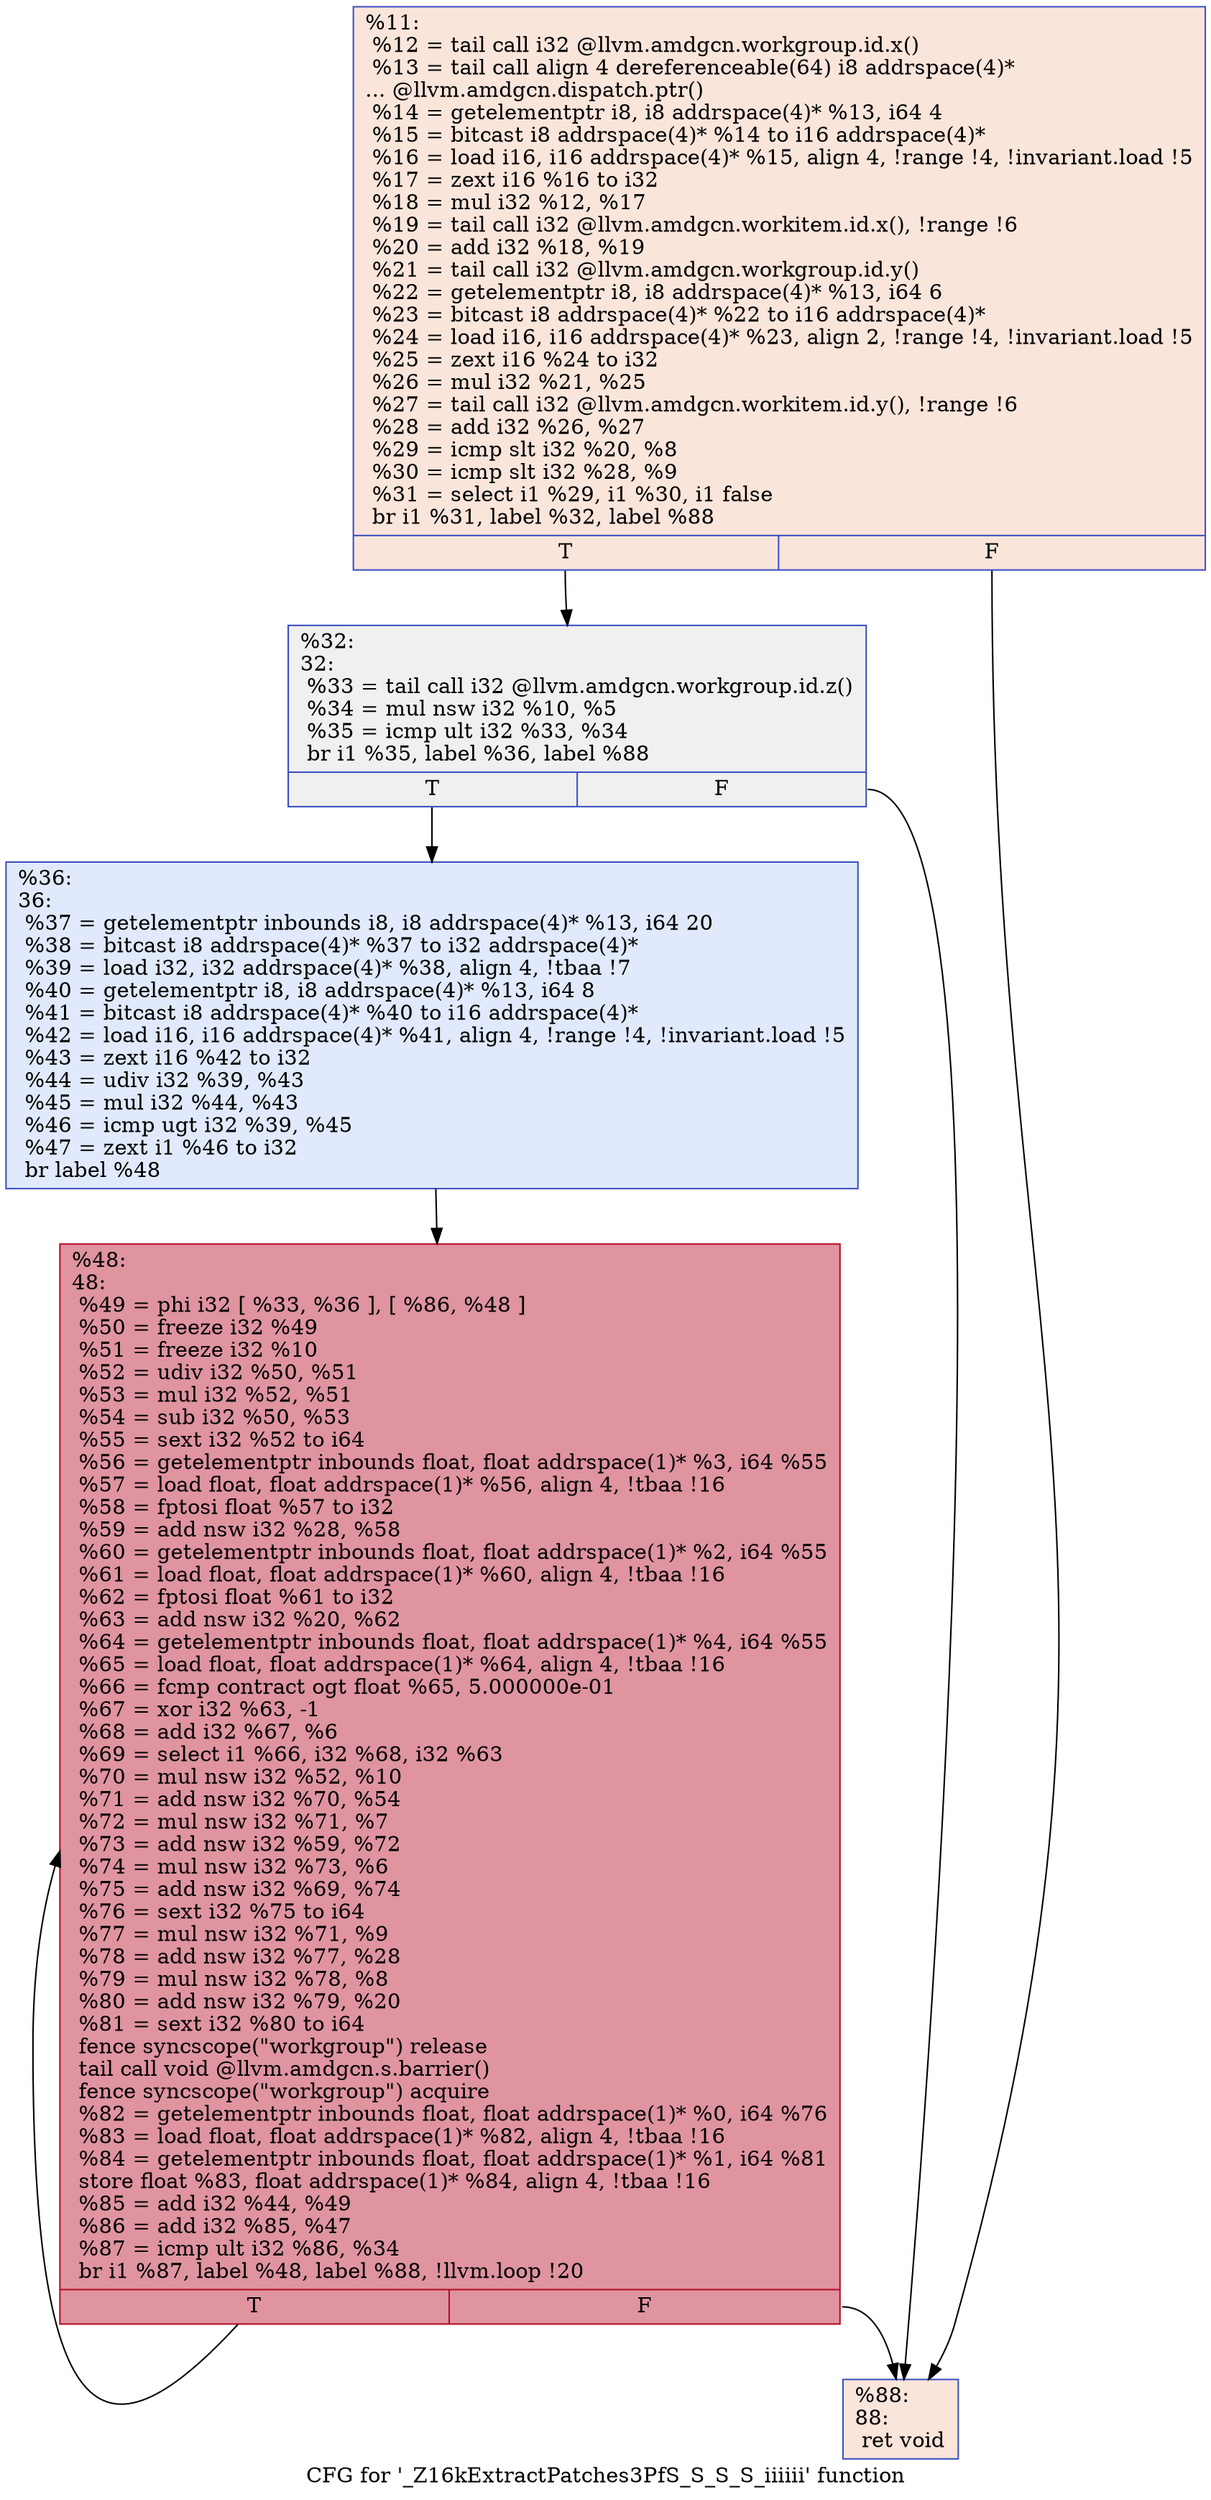 digraph "CFG for '_Z16kExtractPatches3PfS_S_S_S_iiiiii' function" {
	label="CFG for '_Z16kExtractPatches3PfS_S_S_S_iiiiii' function";

	Node0x4d2d510 [shape=record,color="#3d50c3ff", style=filled, fillcolor="#f4c5ad70",label="{%11:\l  %12 = tail call i32 @llvm.amdgcn.workgroup.id.x()\l  %13 = tail call align 4 dereferenceable(64) i8 addrspace(4)*\l... @llvm.amdgcn.dispatch.ptr()\l  %14 = getelementptr i8, i8 addrspace(4)* %13, i64 4\l  %15 = bitcast i8 addrspace(4)* %14 to i16 addrspace(4)*\l  %16 = load i16, i16 addrspace(4)* %15, align 4, !range !4, !invariant.load !5\l  %17 = zext i16 %16 to i32\l  %18 = mul i32 %12, %17\l  %19 = tail call i32 @llvm.amdgcn.workitem.id.x(), !range !6\l  %20 = add i32 %18, %19\l  %21 = tail call i32 @llvm.amdgcn.workgroup.id.y()\l  %22 = getelementptr i8, i8 addrspace(4)* %13, i64 6\l  %23 = bitcast i8 addrspace(4)* %22 to i16 addrspace(4)*\l  %24 = load i16, i16 addrspace(4)* %23, align 2, !range !4, !invariant.load !5\l  %25 = zext i16 %24 to i32\l  %26 = mul i32 %21, %25\l  %27 = tail call i32 @llvm.amdgcn.workitem.id.y(), !range !6\l  %28 = add i32 %26, %27\l  %29 = icmp slt i32 %20, %8\l  %30 = icmp slt i32 %28, %9\l  %31 = select i1 %29, i1 %30, i1 false\l  br i1 %31, label %32, label %88\l|{<s0>T|<s1>F}}"];
	Node0x4d2d510:s0 -> Node0x4d31b30;
	Node0x4d2d510:s1 -> Node0x4d31bc0;
	Node0x4d31b30 [shape=record,color="#3d50c3ff", style=filled, fillcolor="#dedcdb70",label="{%32:\l32:                                               \l  %33 = tail call i32 @llvm.amdgcn.workgroup.id.z()\l  %34 = mul nsw i32 %10, %5\l  %35 = icmp ult i32 %33, %34\l  br i1 %35, label %36, label %88\l|{<s0>T|<s1>F}}"];
	Node0x4d31b30:s0 -> Node0x4d32100;
	Node0x4d31b30:s1 -> Node0x4d31bc0;
	Node0x4d32100 [shape=record,color="#3d50c3ff", style=filled, fillcolor="#b9d0f970",label="{%36:\l36:                                               \l  %37 = getelementptr inbounds i8, i8 addrspace(4)* %13, i64 20\l  %38 = bitcast i8 addrspace(4)* %37 to i32 addrspace(4)*\l  %39 = load i32, i32 addrspace(4)* %38, align 4, !tbaa !7\l  %40 = getelementptr i8, i8 addrspace(4)* %13, i64 8\l  %41 = bitcast i8 addrspace(4)* %40 to i16 addrspace(4)*\l  %42 = load i16, i16 addrspace(4)* %41, align 4, !range !4, !invariant.load !5\l  %43 = zext i16 %42 to i32\l  %44 = udiv i32 %39, %43\l  %45 = mul i32 %44, %43\l  %46 = icmp ugt i32 %39, %45\l  %47 = zext i1 %46 to i32\l  br label %48\l}"];
	Node0x4d32100 -> Node0x4d329d0;
	Node0x4d329d0 [shape=record,color="#b70d28ff", style=filled, fillcolor="#b70d2870",label="{%48:\l48:                                               \l  %49 = phi i32 [ %33, %36 ], [ %86, %48 ]\l  %50 = freeze i32 %49\l  %51 = freeze i32 %10\l  %52 = udiv i32 %50, %51\l  %53 = mul i32 %52, %51\l  %54 = sub i32 %50, %53\l  %55 = sext i32 %52 to i64\l  %56 = getelementptr inbounds float, float addrspace(1)* %3, i64 %55\l  %57 = load float, float addrspace(1)* %56, align 4, !tbaa !16\l  %58 = fptosi float %57 to i32\l  %59 = add nsw i32 %28, %58\l  %60 = getelementptr inbounds float, float addrspace(1)* %2, i64 %55\l  %61 = load float, float addrspace(1)* %60, align 4, !tbaa !16\l  %62 = fptosi float %61 to i32\l  %63 = add nsw i32 %20, %62\l  %64 = getelementptr inbounds float, float addrspace(1)* %4, i64 %55\l  %65 = load float, float addrspace(1)* %64, align 4, !tbaa !16\l  %66 = fcmp contract ogt float %65, 5.000000e-01\l  %67 = xor i32 %63, -1\l  %68 = add i32 %67, %6\l  %69 = select i1 %66, i32 %68, i32 %63\l  %70 = mul nsw i32 %52, %10\l  %71 = add nsw i32 %70, %54\l  %72 = mul nsw i32 %71, %7\l  %73 = add nsw i32 %59, %72\l  %74 = mul nsw i32 %73, %6\l  %75 = add nsw i32 %69, %74\l  %76 = sext i32 %75 to i64\l  %77 = mul nsw i32 %71, %9\l  %78 = add nsw i32 %77, %28\l  %79 = mul nsw i32 %78, %8\l  %80 = add nsw i32 %79, %20\l  %81 = sext i32 %80 to i64\l  fence syncscope(\"workgroup\") release\l  tail call void @llvm.amdgcn.s.barrier()\l  fence syncscope(\"workgroup\") acquire\l  %82 = getelementptr inbounds float, float addrspace(1)* %0, i64 %76\l  %83 = load float, float addrspace(1)* %82, align 4, !tbaa !16\l  %84 = getelementptr inbounds float, float addrspace(1)* %1, i64 %81\l  store float %83, float addrspace(1)* %84, align 4, !tbaa !16\l  %85 = add i32 %44, %49\l  %86 = add i32 %85, %47\l  %87 = icmp ult i32 %86, %34\l  br i1 %87, label %48, label %88, !llvm.loop !20\l|{<s0>T|<s1>F}}"];
	Node0x4d329d0:s0 -> Node0x4d329d0;
	Node0x4d329d0:s1 -> Node0x4d31bc0;
	Node0x4d31bc0 [shape=record,color="#3d50c3ff", style=filled, fillcolor="#f4c5ad70",label="{%88:\l88:                                               \l  ret void\l}"];
}
